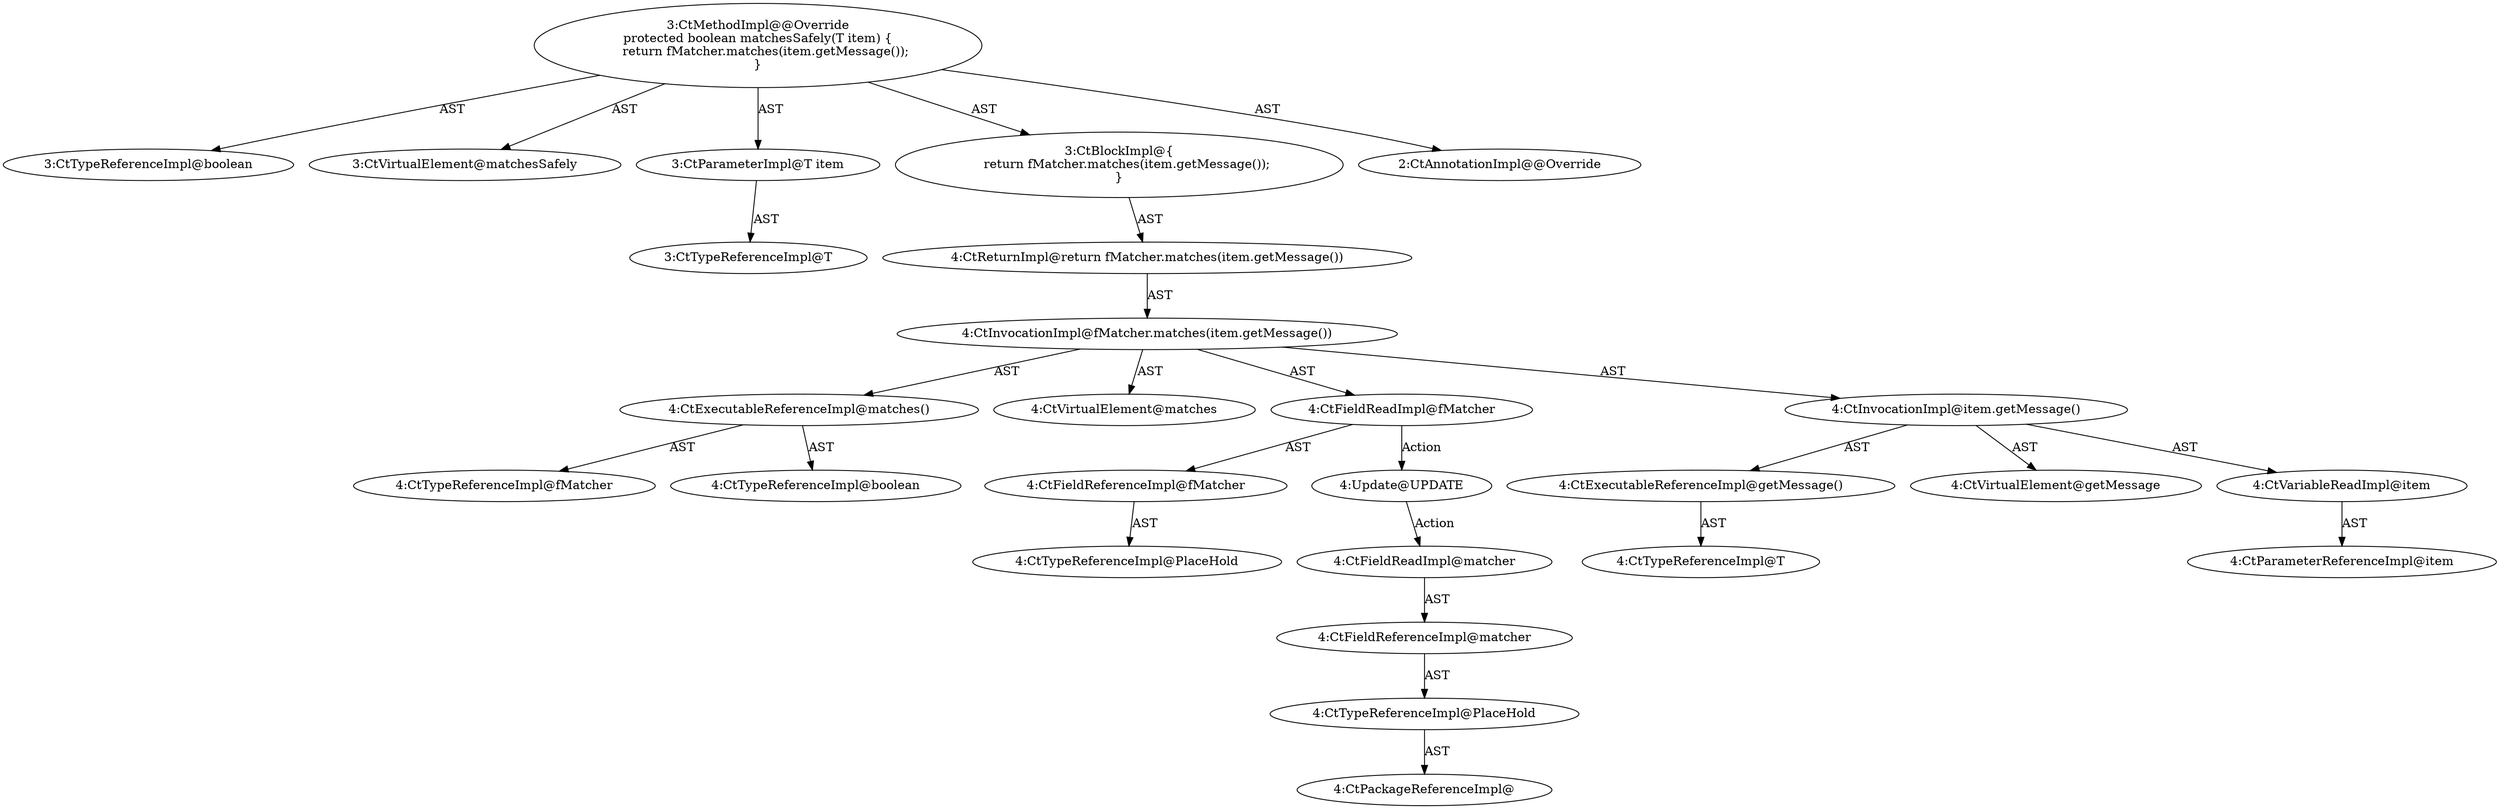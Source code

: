 digraph "matchesSafely#?,T" {
0 [label="3:CtTypeReferenceImpl@boolean" shape=ellipse]
1 [label="3:CtVirtualElement@matchesSafely" shape=ellipse]
2 [label="3:CtParameterImpl@T item" shape=ellipse]
3 [label="3:CtTypeReferenceImpl@T" shape=ellipse]
4 [label="4:CtExecutableReferenceImpl@matches()" shape=ellipse]
5 [label="4:CtTypeReferenceImpl@fMatcher" shape=ellipse]
6 [label="4:CtTypeReferenceImpl@boolean" shape=ellipse]
7 [label="4:CtVirtualElement@matches" shape=ellipse]
8 [label="4:CtFieldReferenceImpl@fMatcher" shape=ellipse]
9 [label="4:CtTypeReferenceImpl@PlaceHold" shape=ellipse]
10 [label="4:CtFieldReadImpl@fMatcher" shape=ellipse]
11 [label="4:CtExecutableReferenceImpl@getMessage()" shape=ellipse]
12 [label="4:CtTypeReferenceImpl@T" shape=ellipse]
13 [label="4:CtVirtualElement@getMessage" shape=ellipse]
14 [label="4:CtVariableReadImpl@item" shape=ellipse]
15 [label="4:CtParameterReferenceImpl@item" shape=ellipse]
16 [label="4:CtInvocationImpl@item.getMessage()" shape=ellipse]
17 [label="4:CtInvocationImpl@fMatcher.matches(item.getMessage())" shape=ellipse]
18 [label="4:CtReturnImpl@return fMatcher.matches(item.getMessage())" shape=ellipse]
19 [label="3:CtBlockImpl@\{
    return fMatcher.matches(item.getMessage());
\}" shape=ellipse]
20 [label="3:CtMethodImpl@@Override
protected boolean matchesSafely(T item) \{
    return fMatcher.matches(item.getMessage());
\}" shape=ellipse]
21 [label="2:CtAnnotationImpl@@Override" shape=ellipse]
22 [label="4:Update@UPDATE" shape=ellipse]
23 [label="4:CtPackageReferenceImpl@" shape=ellipse]
24 [label="4:CtTypeReferenceImpl@PlaceHold" shape=ellipse]
25 [label="4:CtFieldReferenceImpl@matcher" shape=ellipse]
26 [label="4:CtFieldReadImpl@matcher" shape=ellipse]
2 -> 3 [label="AST"];
4 -> 5 [label="AST"];
4 -> 6 [label="AST"];
8 -> 9 [label="AST"];
10 -> 8 [label="AST"];
10 -> 22 [label="Action"];
11 -> 12 [label="AST"];
14 -> 15 [label="AST"];
16 -> 13 [label="AST"];
16 -> 14 [label="AST"];
16 -> 11 [label="AST"];
17 -> 7 [label="AST"];
17 -> 10 [label="AST"];
17 -> 4 [label="AST"];
17 -> 16 [label="AST"];
18 -> 17 [label="AST"];
19 -> 18 [label="AST"];
20 -> 1 [label="AST"];
20 -> 21 [label="AST"];
20 -> 0 [label="AST"];
20 -> 2 [label="AST"];
20 -> 19 [label="AST"];
22 -> 26 [label="Action"];
24 -> 23 [label="AST"];
25 -> 24 [label="AST"];
26 -> 25 [label="AST"];
}